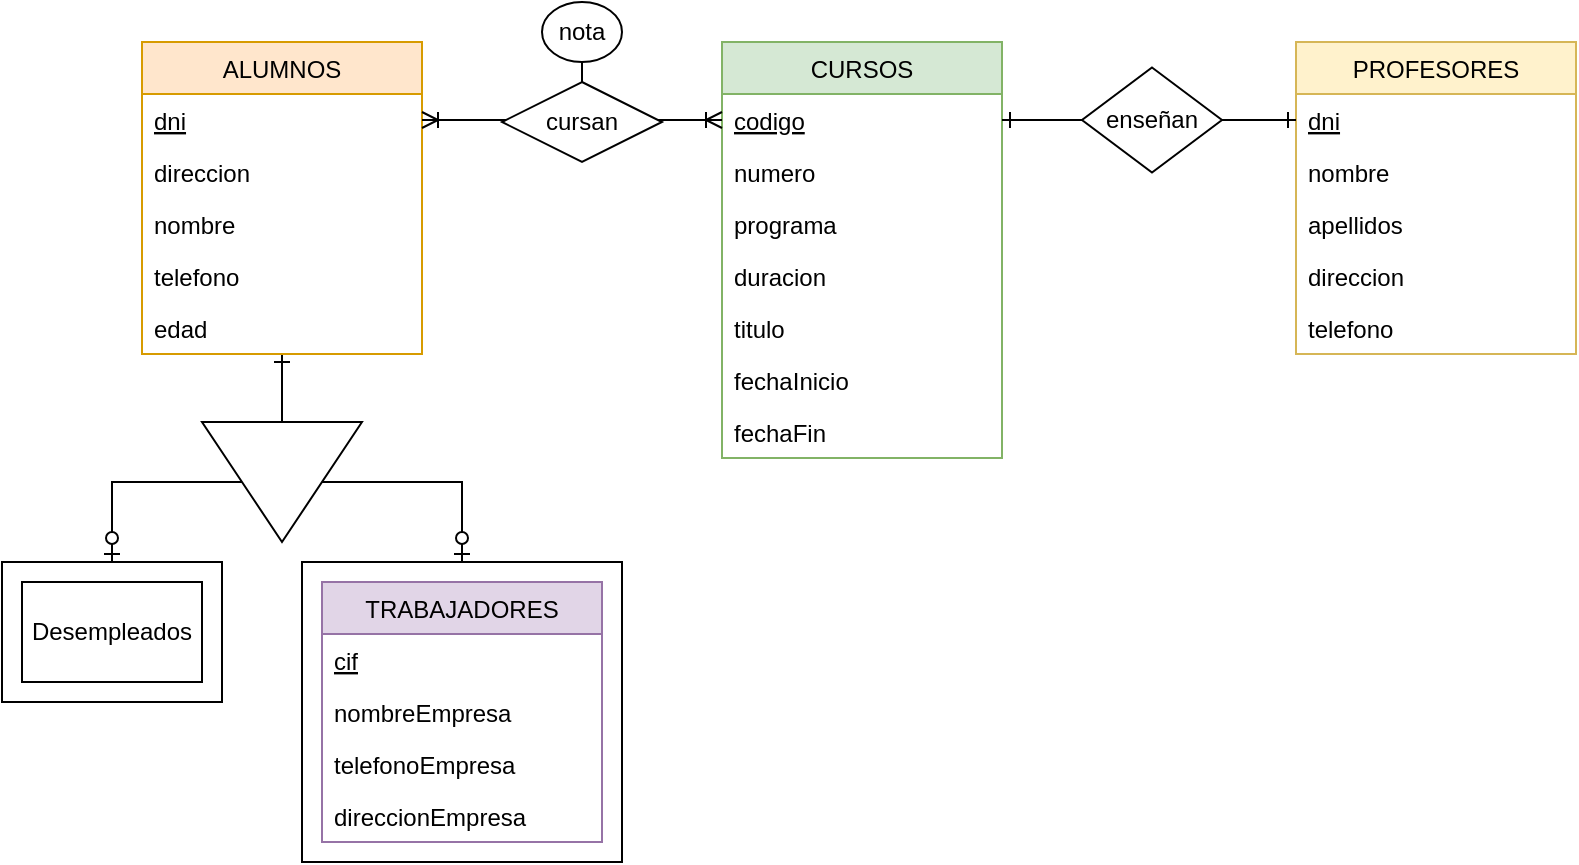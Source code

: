 <mxfile version="14.9.0" type="device" pages="3"><diagram id="tR6l-wLnlFdxzw4GIhj5" name="Ejercicio 2"><mxGraphModel dx="1422" dy="802" grid="1" gridSize="10" guides="1" tooltips="1" connect="1" arrows="1" fold="1" page="1" pageScale="1" pageWidth="827" pageHeight="1169" math="0" shadow="0"><root><mxCell id="IzhJhIcRth7yzXV5vuCa-0"/><mxCell id="IzhJhIcRth7yzXV5vuCa-1" parent="IzhJhIcRth7yzXV5vuCa-0"/><mxCell id="IzhJhIcRth7yzXV5vuCa-2" value="" style="rounded=0;whiteSpace=wrap;html=1;" parent="IzhJhIcRth7yzXV5vuCa-1" vertex="1"><mxGeometry x="190" y="460" width="160" height="150" as="geometry"/></mxCell><mxCell id="IzhJhIcRth7yzXV5vuCa-3" style="edgeStyle=orthogonalEdgeStyle;rounded=0;orthogonalLoop=1;jettySize=auto;html=1;entryX=0;entryY=0.5;entryDx=0;entryDy=0;endArrow=none;endFill=0;startArrow=ERone;startFill=0;" parent="IzhJhIcRth7yzXV5vuCa-1" source="IzhJhIcRth7yzXV5vuCa-4" target="IzhJhIcRth7yzXV5vuCa-12" edge="1"><mxGeometry relative="1" as="geometry"/></mxCell><mxCell id="IzhJhIcRth7yzXV5vuCa-4" value="ALUMNOS" style="swimlane;fontStyle=0;childLayout=stackLayout;horizontal=1;startSize=26;horizontalStack=0;resizeParent=1;resizeParentMax=0;resizeLast=0;collapsible=1;marginBottom=0;fillColor=#ffe6cc;strokeColor=#d79b00;" parent="IzhJhIcRth7yzXV5vuCa-1" vertex="1"><mxGeometry x="110" y="200" width="140" height="156" as="geometry"/></mxCell><mxCell id="IzhJhIcRth7yzXV5vuCa-5" value="dni" style="text;strokeColor=none;fillColor=none;align=left;verticalAlign=top;spacingLeft=4;spacingRight=4;overflow=hidden;rotatable=0;points=[[0,0.5],[1,0.5]];portConstraint=eastwest;fontStyle=4" parent="IzhJhIcRth7yzXV5vuCa-4" vertex="1"><mxGeometry y="26" width="140" height="26" as="geometry"/></mxCell><mxCell id="IzhJhIcRth7yzXV5vuCa-6" value="direccion" style="text;strokeColor=none;fillColor=none;align=left;verticalAlign=top;spacingLeft=4;spacingRight=4;overflow=hidden;rotatable=0;points=[[0,0.5],[1,0.5]];portConstraint=eastwest;" parent="IzhJhIcRth7yzXV5vuCa-4" vertex="1"><mxGeometry y="52" width="140" height="26" as="geometry"/></mxCell><mxCell id="IzhJhIcRth7yzXV5vuCa-7" value="nombre" style="text;strokeColor=none;fillColor=none;align=left;verticalAlign=top;spacingLeft=4;spacingRight=4;overflow=hidden;rotatable=0;points=[[0,0.5],[1,0.5]];portConstraint=eastwest;" parent="IzhJhIcRth7yzXV5vuCa-4" vertex="1"><mxGeometry y="78" width="140" height="26" as="geometry"/></mxCell><mxCell id="IzhJhIcRth7yzXV5vuCa-8" value="telefono" style="text;strokeColor=none;fillColor=none;align=left;verticalAlign=top;spacingLeft=4;spacingRight=4;overflow=hidden;rotatable=0;points=[[0,0.5],[1,0.5]];portConstraint=eastwest;" parent="IzhJhIcRth7yzXV5vuCa-4" vertex="1"><mxGeometry y="104" width="140" height="26" as="geometry"/></mxCell><mxCell id="IzhJhIcRth7yzXV5vuCa-9" value="edad" style="text;strokeColor=none;fillColor=none;align=left;verticalAlign=top;spacingLeft=4;spacingRight=4;overflow=hidden;rotatable=0;points=[[0,0.5],[1,0.5]];portConstraint=eastwest;" parent="IzhJhIcRth7yzXV5vuCa-4" vertex="1"><mxGeometry y="130" width="140" height="26" as="geometry"/></mxCell><mxCell id="IzhJhIcRth7yzXV5vuCa-10" style="edgeStyle=orthogonalEdgeStyle;rounded=0;orthogonalLoop=1;jettySize=auto;html=1;entryX=0.5;entryY=0;entryDx=0;entryDy=0;endArrow=ERzeroToOne;endFill=1;" parent="IzhJhIcRth7yzXV5vuCa-1" source="IzhJhIcRth7yzXV5vuCa-12" target="IzhJhIcRth7yzXV5vuCa-13" edge="1"><mxGeometry relative="1" as="geometry"><Array as="points"><mxPoint x="95" y="420"/></Array></mxGeometry></mxCell><mxCell id="IzhJhIcRth7yzXV5vuCa-11" style="edgeStyle=orthogonalEdgeStyle;rounded=0;orthogonalLoop=1;jettySize=auto;html=1;endArrow=ERzeroToOne;endFill=1;entryX=0.5;entryY=0;entryDx=0;entryDy=0;" parent="IzhJhIcRth7yzXV5vuCa-1" source="IzhJhIcRth7yzXV5vuCa-12" target="IzhJhIcRth7yzXV5vuCa-2" edge="1"><mxGeometry relative="1" as="geometry"><Array as="points"><mxPoint x="270" y="420"/></Array><mxPoint x="280" y="440" as="targetPoint"/></mxGeometry></mxCell><mxCell id="IzhJhIcRth7yzXV5vuCa-12" value="" style="triangle;whiteSpace=wrap;html=1;rotation=90;" parent="IzhJhIcRth7yzXV5vuCa-1" vertex="1"><mxGeometry x="150" y="380" width="60" height="80" as="geometry"/></mxCell><mxCell id="IzhJhIcRth7yzXV5vuCa-13" value="" style="rounded=0;whiteSpace=wrap;html=1;" parent="IzhJhIcRth7yzXV5vuCa-1" vertex="1"><mxGeometry x="40" y="460" width="110" height="70" as="geometry"/></mxCell><mxCell id="IzhJhIcRth7yzXV5vuCa-14" value="Desempleados" style="rounded=0;whiteSpace=wrap;html=1;" parent="IzhJhIcRth7yzXV5vuCa-1" vertex="1"><mxGeometry x="50" y="470" width="90" height="50" as="geometry"/></mxCell><mxCell id="IzhJhIcRth7yzXV5vuCa-15" value="TRABAJADORES" style="swimlane;fontStyle=0;childLayout=stackLayout;horizontal=1;startSize=26;horizontalStack=0;resizeParent=1;resizeParentMax=0;resizeLast=0;collapsible=1;marginBottom=0;fillColor=#e1d5e7;strokeColor=#9673a6;" parent="IzhJhIcRth7yzXV5vuCa-1" vertex="1"><mxGeometry x="200" y="470" width="140" height="130" as="geometry"/></mxCell><mxCell id="IzhJhIcRth7yzXV5vuCa-16" value="cif" style="text;strokeColor=none;fillColor=none;align=left;verticalAlign=top;spacingLeft=4;spacingRight=4;overflow=hidden;rotatable=0;points=[[0,0.5],[1,0.5]];portConstraint=eastwest;fontStyle=4" parent="IzhJhIcRth7yzXV5vuCa-15" vertex="1"><mxGeometry y="26" width="140" height="26" as="geometry"/></mxCell><mxCell id="IzhJhIcRth7yzXV5vuCa-17" value="nombreEmpresa" style="text;strokeColor=none;fillColor=none;align=left;verticalAlign=top;spacingLeft=4;spacingRight=4;overflow=hidden;rotatable=0;points=[[0,0.5],[1,0.5]];portConstraint=eastwest;" parent="IzhJhIcRth7yzXV5vuCa-15" vertex="1"><mxGeometry y="52" width="140" height="26" as="geometry"/></mxCell><mxCell id="IzhJhIcRth7yzXV5vuCa-18" value="telefonoEmpresa" style="text;strokeColor=none;fillColor=none;align=left;verticalAlign=top;spacingLeft=4;spacingRight=4;overflow=hidden;rotatable=0;points=[[0,0.5],[1,0.5]];portConstraint=eastwest;" parent="IzhJhIcRth7yzXV5vuCa-15" vertex="1"><mxGeometry y="78" width="140" height="26" as="geometry"/></mxCell><mxCell id="IzhJhIcRth7yzXV5vuCa-19" value="direccionEmpresa" style="text;strokeColor=none;fillColor=none;align=left;verticalAlign=top;spacingLeft=4;spacingRight=4;overflow=hidden;rotatable=0;points=[[0,0.5],[1,0.5]];portConstraint=eastwest;" parent="IzhJhIcRth7yzXV5vuCa-15" vertex="1"><mxGeometry y="104" width="140" height="26" as="geometry"/></mxCell><mxCell id="IzhJhIcRth7yzXV5vuCa-20" value="CURSOS" style="swimlane;fontStyle=0;childLayout=stackLayout;horizontal=1;startSize=26;horizontalStack=0;resizeParent=1;resizeParentMax=0;resizeLast=0;collapsible=1;marginBottom=0;fillColor=#d5e8d4;strokeColor=#82b366;" parent="IzhJhIcRth7yzXV5vuCa-1" vertex="1"><mxGeometry x="400" y="200" width="140" height="208" as="geometry"/></mxCell><mxCell id="IzhJhIcRth7yzXV5vuCa-21" value="codigo" style="text;strokeColor=none;fillColor=none;align=left;verticalAlign=top;spacingLeft=4;spacingRight=4;overflow=hidden;rotatable=0;points=[[0,0.5],[1,0.5]];portConstraint=eastwest;fontStyle=4" parent="IzhJhIcRth7yzXV5vuCa-20" vertex="1"><mxGeometry y="26" width="140" height="26" as="geometry"/></mxCell><mxCell id="IzhJhIcRth7yzXV5vuCa-22" value="numero" style="text;strokeColor=none;fillColor=none;align=left;verticalAlign=top;spacingLeft=4;spacingRight=4;overflow=hidden;rotatable=0;points=[[0,0.5],[1,0.5]];portConstraint=eastwest;" parent="IzhJhIcRth7yzXV5vuCa-20" vertex="1"><mxGeometry y="52" width="140" height="26" as="geometry"/></mxCell><mxCell id="IzhJhIcRth7yzXV5vuCa-23" value="programa" style="text;strokeColor=none;fillColor=none;align=left;verticalAlign=top;spacingLeft=4;spacingRight=4;overflow=hidden;rotatable=0;points=[[0,0.5],[1,0.5]];portConstraint=eastwest;" parent="IzhJhIcRth7yzXV5vuCa-20" vertex="1"><mxGeometry y="78" width="140" height="26" as="geometry"/></mxCell><mxCell id="IzhJhIcRth7yzXV5vuCa-24" value="duracion" style="text;strokeColor=none;fillColor=none;align=left;verticalAlign=top;spacingLeft=4;spacingRight=4;overflow=hidden;rotatable=0;points=[[0,0.5],[1,0.5]];portConstraint=eastwest;" parent="IzhJhIcRth7yzXV5vuCa-20" vertex="1"><mxGeometry y="104" width="140" height="26" as="geometry"/></mxCell><mxCell id="IzhJhIcRth7yzXV5vuCa-25" value="titulo" style="text;strokeColor=none;fillColor=none;align=left;verticalAlign=top;spacingLeft=4;spacingRight=4;overflow=hidden;rotatable=0;points=[[0,0.5],[1,0.5]];portConstraint=eastwest;" parent="IzhJhIcRth7yzXV5vuCa-20" vertex="1"><mxGeometry y="130" width="140" height="26" as="geometry"/></mxCell><mxCell id="IzhJhIcRth7yzXV5vuCa-26" value="fechaInicio" style="text;strokeColor=none;fillColor=none;align=left;verticalAlign=top;spacingLeft=4;spacingRight=4;overflow=hidden;rotatable=0;points=[[0,0.5],[1,0.5]];portConstraint=eastwest;" parent="IzhJhIcRth7yzXV5vuCa-20" vertex="1"><mxGeometry y="156" width="140" height="26" as="geometry"/></mxCell><mxCell id="IzhJhIcRth7yzXV5vuCa-27" value="fechaFin" style="text;strokeColor=none;fillColor=none;align=left;verticalAlign=top;spacingLeft=4;spacingRight=4;overflow=hidden;rotatable=0;points=[[0,0.5],[1,0.5]];portConstraint=eastwest;" parent="IzhJhIcRth7yzXV5vuCa-20" vertex="1"><mxGeometry y="182" width="140" height="26" as="geometry"/></mxCell><mxCell id="IzhJhIcRth7yzXV5vuCa-28" value="PROFESORES" style="swimlane;fontStyle=0;childLayout=stackLayout;horizontal=1;startSize=26;horizontalStack=0;resizeParent=1;resizeParentMax=0;resizeLast=0;collapsible=1;marginBottom=0;fillColor=#fff2cc;strokeColor=#d6b656;" parent="IzhJhIcRth7yzXV5vuCa-1" vertex="1"><mxGeometry x="687" y="200" width="140" height="156" as="geometry"/></mxCell><mxCell id="IzhJhIcRth7yzXV5vuCa-29" value="dni" style="text;strokeColor=none;fillColor=none;align=left;verticalAlign=top;spacingLeft=4;spacingRight=4;overflow=hidden;rotatable=0;points=[[0,0.5],[1,0.5]];portConstraint=eastwest;fontStyle=4" parent="IzhJhIcRth7yzXV5vuCa-28" vertex="1"><mxGeometry y="26" width="140" height="26" as="geometry"/></mxCell><mxCell id="IzhJhIcRth7yzXV5vuCa-30" value="nombre" style="text;strokeColor=none;fillColor=none;align=left;verticalAlign=top;spacingLeft=4;spacingRight=4;overflow=hidden;rotatable=0;points=[[0,0.5],[1,0.5]];portConstraint=eastwest;" parent="IzhJhIcRth7yzXV5vuCa-28" vertex="1"><mxGeometry y="52" width="140" height="26" as="geometry"/></mxCell><mxCell id="IzhJhIcRth7yzXV5vuCa-31" value="apellidos" style="text;strokeColor=none;fillColor=none;align=left;verticalAlign=top;spacingLeft=4;spacingRight=4;overflow=hidden;rotatable=0;points=[[0,0.5],[1,0.5]];portConstraint=eastwest;" parent="IzhJhIcRth7yzXV5vuCa-28" vertex="1"><mxGeometry y="78" width="140" height="26" as="geometry"/></mxCell><mxCell id="IzhJhIcRth7yzXV5vuCa-32" value="direccion" style="text;strokeColor=none;fillColor=none;align=left;verticalAlign=top;spacingLeft=4;spacingRight=4;overflow=hidden;rotatable=0;points=[[0,0.5],[1,0.5]];portConstraint=eastwest;" parent="IzhJhIcRth7yzXV5vuCa-28" vertex="1"><mxGeometry y="104" width="140" height="26" as="geometry"/></mxCell><mxCell id="IzhJhIcRth7yzXV5vuCa-33" value="telefono" style="text;strokeColor=none;fillColor=none;align=left;verticalAlign=top;spacingLeft=4;spacingRight=4;overflow=hidden;rotatable=0;points=[[0,0.5],[1,0.5]];portConstraint=eastwest;" parent="IzhJhIcRth7yzXV5vuCa-28" vertex="1"><mxGeometry y="130" width="140" height="26" as="geometry"/></mxCell><mxCell id="IzhJhIcRth7yzXV5vuCa-34" style="edgeStyle=orthogonalEdgeStyle;rounded=0;orthogonalLoop=1;jettySize=auto;html=1;entryX=1;entryY=0.5;entryDx=0;entryDy=0;endArrow=ERone;endFill=0;startArrow=none;startFill=0;" parent="IzhJhIcRth7yzXV5vuCa-1" source="IzhJhIcRth7yzXV5vuCa-39" target="IzhJhIcRth7yzXV5vuCa-21" edge="1"><mxGeometry relative="1" as="geometry"/></mxCell><mxCell id="IzhJhIcRth7yzXV5vuCa-35" style="edgeStyle=orthogonalEdgeStyle;rounded=0;orthogonalLoop=1;jettySize=auto;html=1;entryX=0;entryY=0.5;entryDx=0;entryDy=0;startArrow=ERoneToMany;startFill=0;endArrow=ERoneToMany;endFill=0;" parent="IzhJhIcRth7yzXV5vuCa-1" source="IzhJhIcRth7yzXV5vuCa-5" target="IzhJhIcRth7yzXV5vuCa-21" edge="1"><mxGeometry relative="1" as="geometry"/></mxCell><mxCell id="IzhJhIcRth7yzXV5vuCa-36" style="edgeStyle=orthogonalEdgeStyle;rounded=0;orthogonalLoop=1;jettySize=auto;html=1;entryX=0.5;entryY=0;entryDx=0;entryDy=0;startArrow=none;startFill=0;endArrow=none;endFill=0;" parent="IzhJhIcRth7yzXV5vuCa-1" source="IzhJhIcRth7yzXV5vuCa-37" target="IzhJhIcRth7yzXV5vuCa-38" edge="1"><mxGeometry relative="1" as="geometry"/></mxCell><mxCell id="IzhJhIcRth7yzXV5vuCa-37" value="nota" style="ellipse;whiteSpace=wrap;html=1;" parent="IzhJhIcRth7yzXV5vuCa-1" vertex="1"><mxGeometry x="310" y="180" width="40" height="30" as="geometry"/></mxCell><mxCell id="IzhJhIcRth7yzXV5vuCa-38" value="cursan" style="rhombus;whiteSpace=wrap;html=1;" parent="IzhJhIcRth7yzXV5vuCa-1" vertex="1"><mxGeometry x="290" y="220" width="80" height="40" as="geometry"/></mxCell><mxCell id="IzhJhIcRth7yzXV5vuCa-39" value="enseñan" style="rhombus;whiteSpace=wrap;html=1;" parent="IzhJhIcRth7yzXV5vuCa-1" vertex="1"><mxGeometry x="580" y="212.75" width="70" height="52.5" as="geometry"/></mxCell><mxCell id="IzhJhIcRth7yzXV5vuCa-40" value="" style="edgeStyle=orthogonalEdgeStyle;rounded=0;orthogonalLoop=1;jettySize=auto;html=1;entryX=1;entryY=0.5;entryDx=0;entryDy=0;endArrow=none;endFill=0;startArrow=ERone;startFill=0;" parent="IzhJhIcRth7yzXV5vuCa-1" source="IzhJhIcRth7yzXV5vuCa-29" target="IzhJhIcRth7yzXV5vuCa-39" edge="1"><mxGeometry relative="1" as="geometry"><mxPoint x="687" y="239.0" as="sourcePoint"/><mxPoint x="540.0" y="239.0" as="targetPoint"/></mxGeometry></mxCell></root></mxGraphModel></diagram><diagram id="1Hs1rmDwRtB2WDUYzvk0" name="Ejercicio 3"><mxGraphModel dx="2249" dy="802" grid="1" gridSize="10" guides="1" tooltips="1" connect="1" arrows="1" fold="1" page="1" pageScale="1" pageWidth="827" pageHeight="1169" math="0" shadow="0"><root><mxCell id="0"/><mxCell id="1" parent="0"/><mxCell id="YqmoqU1lCo1qNWdXZ9-o-1" value="LOCALIDAD" style="swimlane;fontStyle=0;childLayout=stackLayout;horizontal=1;startSize=26;horizontalStack=0;resizeParent=1;resizeParentMax=0;resizeLast=0;collapsible=1;marginBottom=0;fillColor=#ffe6cc;strokeColor=#d79b00;" parent="1" vertex="1"><mxGeometry x="-370" y="426" width="140" height="78" as="geometry"/></mxCell><mxCell id="YqmoqU1lCo1qNWdXZ9-o-2" value="nombre" style="text;strokeColor=none;fillColor=none;align=left;verticalAlign=top;spacingLeft=4;spacingRight=4;overflow=hidden;rotatable=0;points=[[0,0.5],[1,0.5]];portConstraint=eastwest;fontStyle=4" parent="YqmoqU1lCo1qNWdXZ9-o-1" vertex="1"><mxGeometry y="26" width="140" height="26" as="geometry"/></mxCell><mxCell id="YqmoqU1lCo1qNWdXZ9-o-3" value="poblacion" style="text;strokeColor=none;fillColor=none;align=left;verticalAlign=top;spacingLeft=4;spacingRight=4;overflow=hidden;rotatable=0;points=[[0,0.5],[1,0.5]];portConstraint=eastwest;" parent="YqmoqU1lCo1qNWdXZ9-o-1" vertex="1"><mxGeometry y="52" width="140" height="26" as="geometry"/></mxCell><mxCell id="YqmoqU1lCo1qNWdXZ9-o-4" value="PROVINCIA" style="swimlane;fontStyle=0;childLayout=stackLayout;horizontal=1;startSize=26;horizontalStack=0;resizeParent=1;resizeParentMax=0;resizeLast=0;collapsible=1;marginBottom=0;fillColor=#fff2cc;strokeColor=#d6b656;" parent="1" vertex="1"><mxGeometry x="-40" y="400" width="140" height="130" as="geometry"/></mxCell><mxCell id="YqmoqU1lCo1qNWdXZ9-o-5" value="dosDigitosCodigoPostal" style="text;strokeColor=none;fillColor=none;align=left;verticalAlign=top;spacingLeft=4;spacingRight=4;overflow=hidden;rotatable=0;points=[[0,0.5],[1,0.5]];portConstraint=eastwest;fontStyle=4" parent="YqmoqU1lCo1qNWdXZ9-o-4" vertex="1"><mxGeometry y="26" width="140" height="26" as="geometry"/></mxCell><mxCell id="YqmoqU1lCo1qNWdXZ9-o-6" value="poblacion" style="text;strokeColor=none;fillColor=none;align=left;verticalAlign=top;spacingLeft=4;spacingRight=4;overflow=hidden;rotatable=0;points=[[0,0.5],[1,0.5]];portConstraint=eastwest;" parent="YqmoqU1lCo1qNWdXZ9-o-4" vertex="1"><mxGeometry y="52" width="140" height="26" as="geometry"/></mxCell><mxCell id="YqmoqU1lCo1qNWdXZ9-o-7" value="nombre" style="text;strokeColor=none;fillColor=none;align=left;verticalAlign=top;spacingLeft=4;spacingRight=4;overflow=hidden;rotatable=0;points=[[0,0.5],[1,0.5]];portConstraint=eastwest;" parent="YqmoqU1lCo1qNWdXZ9-o-4" vertex="1"><mxGeometry y="78" width="140" height="26" as="geometry"/></mxCell><mxCell id="YqmoqU1lCo1qNWdXZ9-o-8" value="superficie" style="text;strokeColor=none;fillColor=none;align=left;verticalAlign=top;spacingLeft=4;spacingRight=4;overflow=hidden;rotatable=0;points=[[0,0.5],[1,0.5]];portConstraint=eastwest;" parent="YqmoqU1lCo1qNWdXZ9-o-4" vertex="1"><mxGeometry y="104" width="140" height="26" as="geometry"/></mxCell><mxCell id="YqmoqU1lCo1qNWdXZ9-o-9" style="edgeStyle=orthogonalEdgeStyle;rounded=0;orthogonalLoop=1;jettySize=auto;html=1;entryX=0.25;entryY=0;entryDx=0;entryDy=0;startArrow=none;startFill=0;endArrow=ERone;endFill=0;exitX=1;exitY=0.5;exitDx=0;exitDy=0;" parent="1" source="YqmoqU1lCo1qNWdXZ9-o-17" target="YqmoqU1lCo1qNWdXZ9-o-4" edge="1"><mxGeometry relative="1" as="geometry"/></mxCell><mxCell id="YqmoqU1lCo1qNWdXZ9-o-10" value="COMUNIDAD_AUTONOMA" style="swimlane;fontStyle=0;childLayout=stackLayout;horizontal=1;startSize=26;horizontalStack=0;resizeParent=1;resizeParentMax=0;resizeLast=0;collapsible=1;marginBottom=0;fillColor=#dae8fc;strokeColor=#6c8ebf;" parent="1" vertex="1"><mxGeometry x="290" y="413" width="160" height="104" as="geometry"/></mxCell><mxCell id="YqmoqU1lCo1qNWdXZ9-o-11" value="nombre" style="text;strokeColor=none;fillColor=none;align=left;verticalAlign=top;spacingLeft=4;spacingRight=4;overflow=hidden;rotatable=0;points=[[0,0.5],[1,0.5]];portConstraint=eastwest;fontStyle=4" parent="YqmoqU1lCo1qNWdXZ9-o-10" vertex="1"><mxGeometry y="26" width="160" height="26" as="geometry"/></mxCell><mxCell id="YqmoqU1lCo1qNWdXZ9-o-12" value="poblacion" style="text;strokeColor=none;fillColor=none;align=left;verticalAlign=top;spacingLeft=4;spacingRight=4;overflow=hidden;rotatable=0;points=[[0,0.5],[1,0.5]];portConstraint=eastwest;" parent="YqmoqU1lCo1qNWdXZ9-o-10" vertex="1"><mxGeometry y="52" width="160" height="26" as="geometry"/></mxCell><mxCell id="YqmoqU1lCo1qNWdXZ9-o-13" value="superficie" style="text;strokeColor=none;fillColor=none;align=left;verticalAlign=top;spacingLeft=4;spacingRight=4;overflow=hidden;rotatable=0;points=[[0,0.5],[1,0.5]];portConstraint=eastwest;" parent="YqmoqU1lCo1qNWdXZ9-o-10" vertex="1"><mxGeometry y="78" width="160" height="26" as="geometry"/></mxCell><mxCell id="YqmoqU1lCo1qNWdXZ9-o-14" style="edgeStyle=orthogonalEdgeStyle;rounded=0;orthogonalLoop=1;jettySize=auto;html=1;entryX=0.25;entryY=0;entryDx=0;entryDy=0;startArrow=ERoneToMany;startFill=0;endArrow=ERone;endFill=0;exitX=0.75;exitY=0;exitDx=0;exitDy=0;" parent="1" source="YqmoqU1lCo1qNWdXZ9-o-4" target="YqmoqU1lCo1qNWdXZ9-o-10" edge="1"><mxGeometry relative="1" as="geometry"><Array as="points"><mxPoint x="65" y="370"/><mxPoint x="330" y="370"/></Array></mxGeometry></mxCell><mxCell id="YqmoqU1lCo1qNWdXZ9-o-15" style="edgeStyle=orthogonalEdgeStyle;rounded=0;orthogonalLoop=1;jettySize=auto;html=1;startArrow=ERoneToMany;startFill=0;endArrow=ERone;endFill=0;entryX=0.251;entryY=1.088;entryDx=0;entryDy=0;entryPerimeter=0;exitX=0.751;exitY=1.019;exitDx=0;exitDy=0;exitPerimeter=0;" parent="1" source="YqmoqU1lCo1qNWdXZ9-o-3" target="YqmoqU1lCo1qNWdXZ9-o-8" edge="1"><mxGeometry relative="1" as="geometry"><mxPoint x="-90" y="590" as="targetPoint"/><Array as="points"><mxPoint x="-265" y="570"/><mxPoint x="-5" y="570"/></Array></mxGeometry></mxCell><mxCell id="YqmoqU1lCo1qNWdXZ9-o-16" style="edgeStyle=orthogonalEdgeStyle;rounded=0;orthogonalLoop=1;jettySize=auto;html=1;entryX=0.248;entryY=1.027;entryDx=0;entryDy=0;startArrow=ERoneToMany;startFill=0;endArrow=ERone;endFill=0;exitX=0.754;exitY=0.981;exitDx=0;exitDy=0;exitPerimeter=0;entryPerimeter=0;" parent="1" source="YqmoqU1lCo1qNWdXZ9-o-8" target="YqmoqU1lCo1qNWdXZ9-o-13" edge="1"><mxGeometry relative="1" as="geometry"><mxPoint x="75" y="410.0" as="sourcePoint"/><mxPoint x="340" y="410.0" as="targetPoint"/><Array as="points"><mxPoint x="66" y="570"/><mxPoint x="330" y="570"/></Array></mxGeometry></mxCell><mxCell id="YqmoqU1lCo1qNWdXZ9-o-17" value="Pertenece&lt;span style=&quot;color: rgba(0 , 0 , 0 , 0) ; font-family: monospace ; font-size: 0px&quot;&gt;%3CmxGraphModel%3E%3Croot%3E%3CmxCell%20id%3D%220%22%2F%3E%3CmxCell%20id%3D%221%22%20parent%3D%220%22%2F%3E%3CmxCell%20id%3D%222%22%20style%3D%22edgeStyle%3DorthogonalEdgeStyle%3Brounded%3D0%3BorthogonalLoop%3D1%3BjettySize%3Dauto%3Bhtml%3D1%3BentryX%3D0.25%3BentryY%3D0%3BentryDx%3D0%3BentryDy%3D0%3BstartArrow%3DERoneToMany%3BstartFill%3D0%3BendArrow%3DERone%3BendFill%3D0%3BexitX%3D0.75%3BexitY%3D0%3BexitDx%3D0%3BexitDy%3D0%3B%22%20edge%3D%221%22%20parent%3D%221%22%3E%3CmxGeometry%20relative%3D%221%22%20as%3D%22geometry%22%3E%3CmxPoint%20x%3D%2255%22%20y%3D%22390.0%22%20as%3D%22sourcePoint%22%2F%3E%3CmxPoint%20x%3D%22320%22%20y%3D%22390.0%22%20as%3D%22targetPoint%22%2F%3E%3C%2FmxGeometry%3E%3C%2FmxCell%3E%3C%2Froot%3E%3C%2FmxGraphModel%3E&lt;/span&gt;" style="rhombus;whiteSpace=wrap;html=1;" parent="1" vertex="1"><mxGeometry x="-200" y="333" width="120" height="80" as="geometry"/></mxCell><mxCell id="YqmoqU1lCo1qNWdXZ9-o-18" value="" style="edgeStyle=orthogonalEdgeStyle;rounded=0;orthogonalLoop=1;jettySize=auto;html=1;entryX=0;entryY=0.5;entryDx=0;entryDy=0;startArrow=ERoneToMany;startFill=0;endArrow=none;endFill=0;exitX=0.75;exitY=0;exitDx=0;exitDy=0;" parent="1" source="YqmoqU1lCo1qNWdXZ9-o-1" target="YqmoqU1lCo1qNWdXZ9-o-17" edge="1"><mxGeometry relative="1" as="geometry"><mxPoint x="-265" y="426.0" as="sourcePoint"/><mxPoint x="-5" y="400.0" as="targetPoint"/></mxGeometry></mxCell><mxCell id="YqmoqU1lCo1qNWdXZ9-o-19" value="Es capital" style="rhombus;whiteSpace=wrap;html=1;" parent="1" vertex="1"><mxGeometry x="-200" y="530" width="120" height="80" as="geometry"/></mxCell><mxCell id="YqmoqU1lCo1qNWdXZ9-o-20" value="Pertenece&lt;span style=&quot;color: rgba(0 , 0 , 0 , 0) ; font-family: monospace ; font-size: 0px&quot;&gt;%3CmxGraphModel%3E%3Croot%3E%3CmxCell%20id%3D%220%22%2F%3E%3CmxCell%20id%3D%221%22%20parent%3D%220%22%2F%3E%3CmxCell%20id%3D%222%22%20style%3D%22edgeStyle%3DorthogonalEdgeStyle%3Brounded%3D0%3BorthogonalLoop%3D1%3BjettySize%3Dauto%3Bhtml%3D1%3BentryX%3D0.25%3BentryY%3D0%3BentryDx%3D0%3BentryDy%3D0%3BstartArrow%3DERoneToMany%3BstartFill%3D0%3BendArrow%3DERone%3BendFill%3D0%3BexitX%3D0.75%3BexitY%3D0%3BexitDx%3D0%3BexitDy%3D0%3B%22%20edge%3D%221%22%20parent%3D%221%22%3E%3CmxGeometry%20relative%3D%221%22%20as%3D%22geometry%22%3E%3CmxPoint%20x%3D%2255%22%20y%3D%22390.0%22%20as%3D%22sourcePoint%22%2F%3E%3CmxPoint%20x%3D%22320%22%20y%3D%22390.0%22%20as%3D%22targetPoint%22%2F%3E%3C%2FmxGeometry%3E%3C%2FmxCell%3E%3C%2Froot%3E%3C%2FmxGraphModel%3E&lt;/span&gt;" style="rhombus;whiteSpace=wrap;html=1;" parent="1" vertex="1"><mxGeometry x="140" y="333" width="120" height="80" as="geometry"/></mxCell><mxCell id="YqmoqU1lCo1qNWdXZ9-o-21" value="Es capital" style="rhombus;whiteSpace=wrap;html=1;" parent="1" vertex="1"><mxGeometry x="140" y="530" width="120" height="80" as="geometry"/></mxCell></root></mxGraphModel></diagram><diagram id="ekzoQ_mxv8Xn7Mu8BvRG" name="Ejercicio 4"><mxGraphModel dx="1422" dy="802" grid="1" gridSize="10" guides="1" tooltips="1" connect="1" arrows="1" fold="1" page="1" pageScale="1" pageWidth="827" pageHeight="1169" math="0" shadow="0"><root><mxCell id="A7maRTiWpDmog-ic3bUI-0"/><mxCell id="A7maRTiWpDmog-ic3bUI-1" parent="A7maRTiWpDmog-ic3bUI-0"/></root></mxGraphModel></diagram></mxfile>